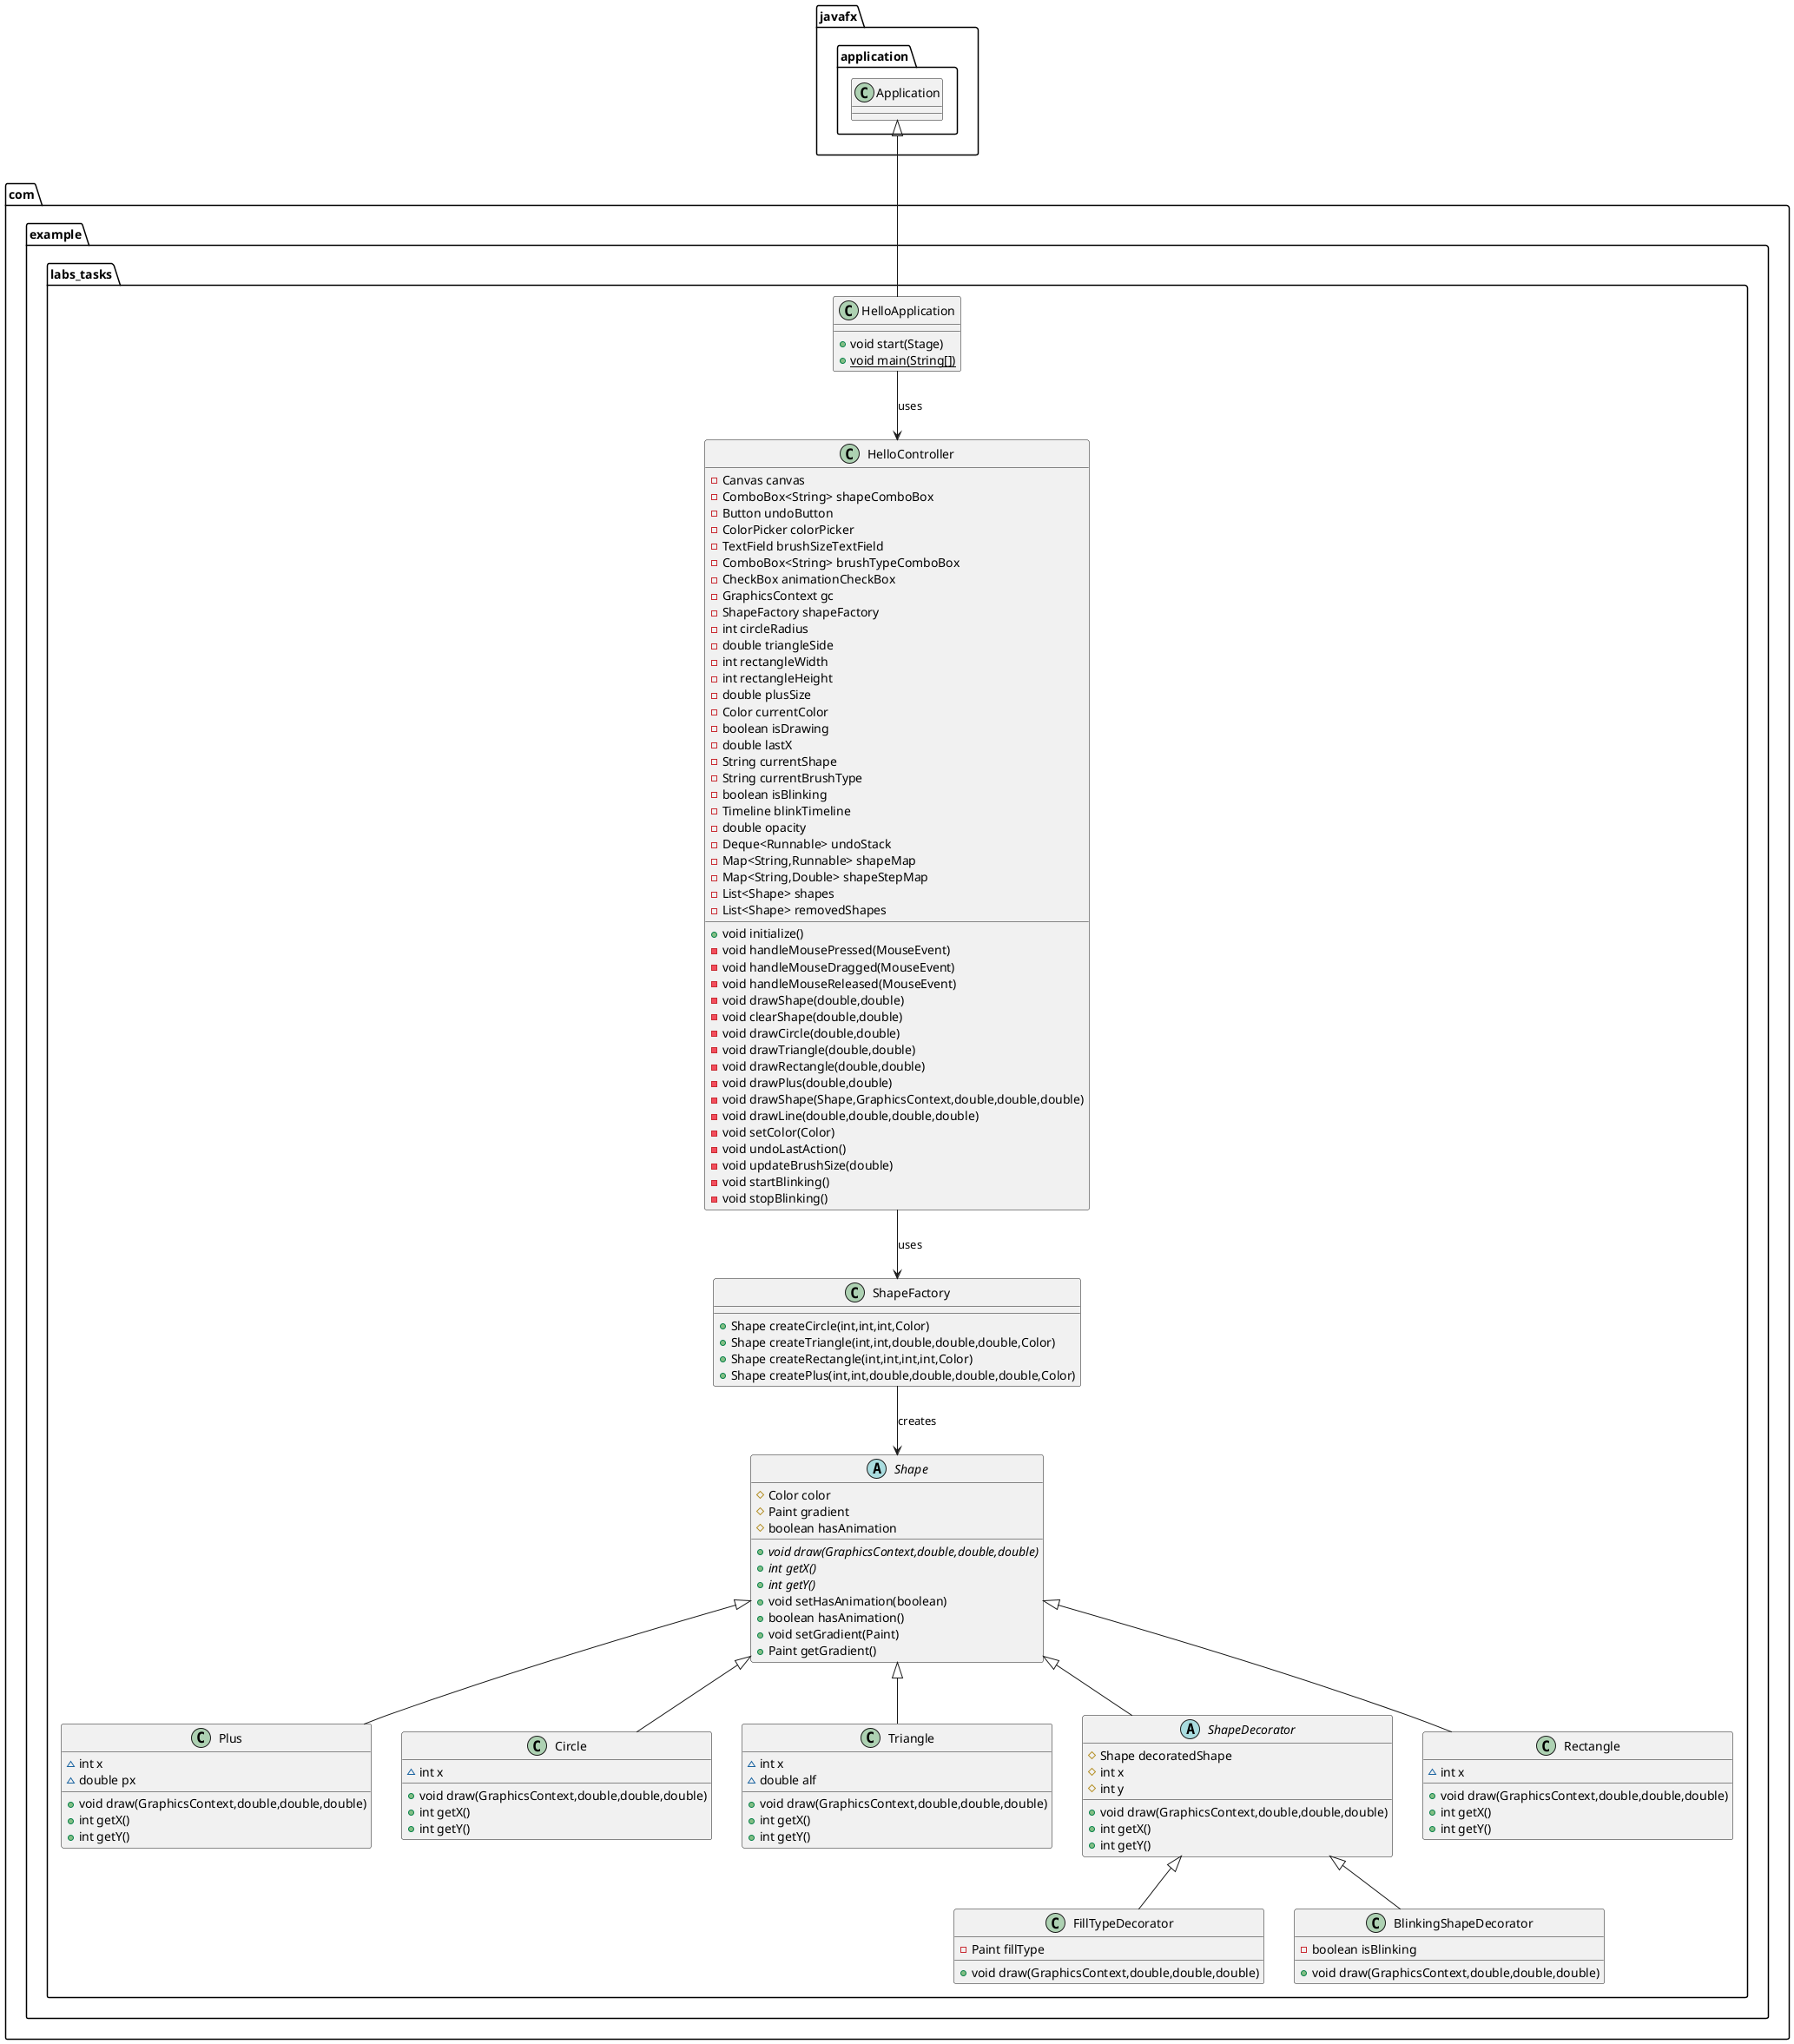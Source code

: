 @startuml
class com.example.labs_tasks.Plus {
~ int x
~ double px
+ void draw(GraphicsContext,double,double,double)
+ int getX()
+ int getY()
}

class com.example.labs_tasks.Circle {
~ int x
+ void draw(GraphicsContext,double,double,double)
+ int getX()
+ int getY()
}

class com.example.labs_tasks.Triangle {
~ int x
~ double alf
+ void draw(GraphicsContext,double,double,double)
+ int getX()
+ int getY()
}

abstract class com.example.labs_tasks.ShapeDecorator {
# Shape decoratedShape
# int x
# int y
+ void draw(GraphicsContext,double,double,double)
+ int getX()
+ int getY()
}

class com.example.labs_tasks.FillTypeDecorator {
- Paint fillType
+ void draw(GraphicsContext,double,double,double)
}

class com.example.labs_tasks.ShapeFactory {
+ Shape createCircle(int,int,int,Color)
+ Shape createTriangle(int,int,double,double,double,Color)
+ Shape createRectangle(int,int,int,int,Color)
+ Shape createPlus(int,int,double,double,double,double,Color)
}

class com.example.labs_tasks.HelloApplication {
+ void start(Stage)
+ {static} void main(String[])
}

abstract class com.example.labs_tasks.Shape {
# Color color
# Paint gradient
# boolean hasAnimation
+ {abstract}void draw(GraphicsContext,double,double,double)
+ {abstract}int getX()
+ {abstract}int getY()
+ void setHasAnimation(boolean)
+ boolean hasAnimation()
+ void setGradient(Paint)
+ Paint getGradient()
}

class com.example.labs_tasks.Rectangle {
~ int x
+ void draw(GraphicsContext,double,double,double)
+ int getX()
+ int getY()
}

class com.example.labs_tasks.BlinkingShapeDecorator {
- boolean isBlinking
+ void draw(GraphicsContext,double,double,double)
}

class com.example.labs_tasks.HelloController {
- Canvas canvas
- ComboBox<String> shapeComboBox
- Button undoButton
- ColorPicker colorPicker
- TextField brushSizeTextField
- ComboBox<String> brushTypeComboBox
- CheckBox animationCheckBox
- GraphicsContext gc
- ShapeFactory shapeFactory
- int circleRadius
- double triangleSide
- int rectangleWidth
- int rectangleHeight
- double plusSize
- Color currentColor
- boolean isDrawing
- double lastX
- String currentShape
- String currentBrushType
- boolean isBlinking
- Timeline blinkTimeline
- double opacity
- Deque<Runnable> undoStack
- Map<String,Runnable> shapeMap
- Map<String,Double> shapeStepMap
- List<Shape> shapes
- List<Shape> removedShapes
+ void initialize()
- void handleMousePressed(MouseEvent)
- void handleMouseDragged(MouseEvent)
- void handleMouseReleased(MouseEvent)
- void drawShape(double,double)
- void clearShape(double,double)
- void drawCircle(double,double)
- void drawTriangle(double,double)
- void drawRectangle(double,double)
- void drawPlus(double,double)
- void drawShape(Shape,GraphicsContext,double,double,double)
- void drawLine(double,double,double,double)
- void setColor(Color)
- void undoLastAction()
- void updateBrushSize(double)
- void startBlinking()
- void stopBlinking()
}

com.example.labs_tasks.Shape <|-- com.example.labs_tasks.Plus
com.example.labs_tasks.Shape <|-- com.example.labs_tasks.Circle
com.example.labs_tasks.Shape <|-- com.example.labs_tasks.Triangle
com.example.labs_tasks.Shape <|-- com.example.labs_tasks.ShapeDecorator
com.example.labs_tasks.ShapeDecorator <|-- com.example.labs_tasks.FillTypeDecorator
javafx.application.Application <|-- com.example.labs_tasks.HelloApplication
com.example.labs_tasks.Shape <|-- com.example.labs_tasks.Rectangle
com.example.labs_tasks.ShapeDecorator <|-- com.example.labs_tasks.BlinkingShapeDecorator

com.example.labs_tasks.HelloApplication --> com.example.labs_tasks.HelloController : uses
com.example.labs_tasks.HelloController --> com.example.labs_tasks.ShapeFactory : uses
com.example.labs_tasks.ShapeFactory --> com.example.labs_tasks.Shape : creates
@enduml